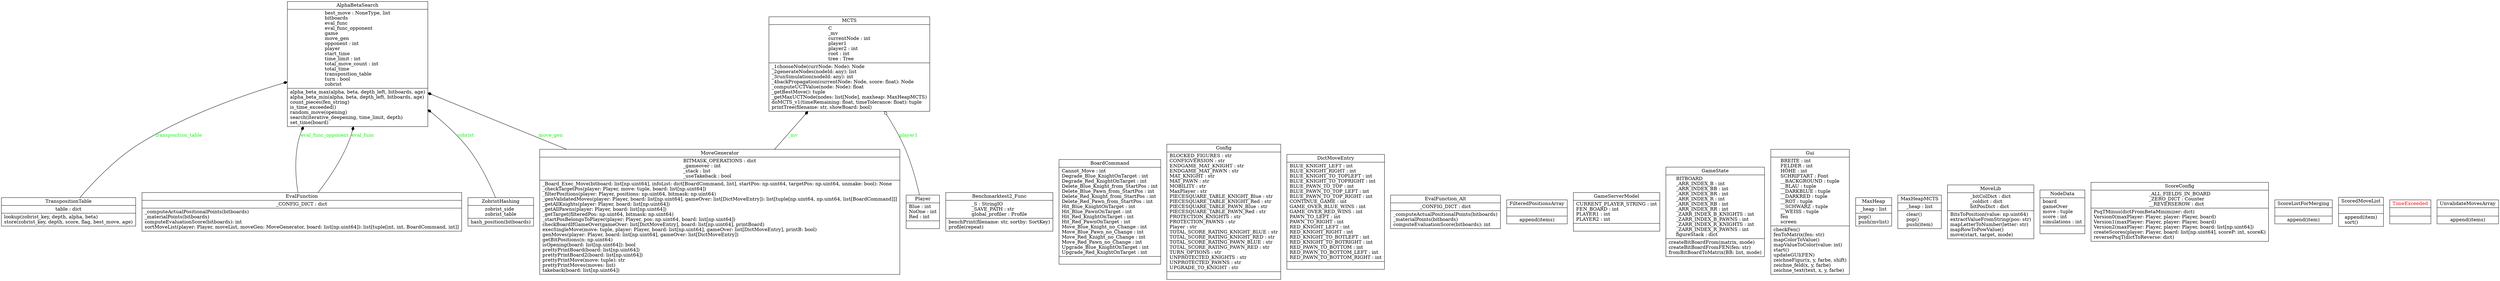 digraph "classes" {
rankdir=BT
charset="utf-8"
"src.alpha_beta_Kopie.AlphaBetaSearch" [color="black", fontcolor="black", label=<{AlphaBetaSearch|best_move : NoneType, list<br ALIGN="LEFT"/>bitboards<br ALIGN="LEFT"/>eval_func<br ALIGN="LEFT"/>eval_func_opponent<br ALIGN="LEFT"/>game<br ALIGN="LEFT"/>move_gen<br ALIGN="LEFT"/>opponent : int<br ALIGN="LEFT"/>player<br ALIGN="LEFT"/>start_time<br ALIGN="LEFT"/>time_limit : int<br ALIGN="LEFT"/>total_move_count : int<br ALIGN="LEFT"/>total_time<br ALIGN="LEFT"/>transposition_table<br ALIGN="LEFT"/>turn : bool<br ALIGN="LEFT"/>zobrist<br ALIGN="LEFT"/>|alpha_beta_max(alpha, beta, depth_left, bitboards, age)<br ALIGN="LEFT"/>alpha_beta_min(alpha, beta, depth_left, bitboards, age)<br ALIGN="LEFT"/>count_pieces(fen_string)<br ALIGN="LEFT"/>is_time_exceeded()<br ALIGN="LEFT"/>random_move(opening)<br ALIGN="LEFT"/>search(iterative_deepening, time_limit, depth)<br ALIGN="LEFT"/>set_time(board)<br ALIGN="LEFT"/>}>, shape="record", style="solid"];
"src.Benchmarktest2_func.Benchmarktest2_Func" [color="black", fontcolor="black", label=<{Benchmarktest2_Func|_S : StringIO<br ALIGN="LEFT"/>_SAVE_PATH : str<br ALIGN="LEFT"/>global_profiler : Profile<br ALIGN="LEFT"/>|benchPrint(filename: str, sortby: SortKey)<br ALIGN="LEFT"/>profile(repeat)<br ALIGN="LEFT"/>}>, shape="record", style="solid"];
"src.model.BoardCommand" [color="black", fontcolor="black", label=<{BoardCommand|Cannot_Move : int<br ALIGN="LEFT"/>Degrade_Blue_KnightOnTarget : int<br ALIGN="LEFT"/>Degrade_Red_KnightOnTarget : int<br ALIGN="LEFT"/>Delete_Blue_Knight_from_StartPos : int<br ALIGN="LEFT"/>Delete_Blue_Pawn_from_StartPos : int<br ALIGN="LEFT"/>Delete_Red_Knight_from_StartPos : int<br ALIGN="LEFT"/>Delete_Red_Pawn_from_StartPos : int<br ALIGN="LEFT"/>Hit_Blue_KnightOnTarget : int<br ALIGN="LEFT"/>Hit_Blue_PawnOnTarget : int<br ALIGN="LEFT"/>Hit_Red_KnightOnTarget : int<br ALIGN="LEFT"/>Hit_Red_PawnOnTarget : int<br ALIGN="LEFT"/>Move_Blue_Knight_no_Change : int<br ALIGN="LEFT"/>Move_Blue_Pawn_no_Change : int<br ALIGN="LEFT"/>Move_Red_Knight_no_Change : int<br ALIGN="LEFT"/>Move_Red_Pawn_no_Change : int<br ALIGN="LEFT"/>Upgrade_Blue_KnightOnTarget : int<br ALIGN="LEFT"/>Upgrade_Red_KnightOnTarget : int<br ALIGN="LEFT"/>|}>, shape="record", style="solid"];
"src.model.Config" [color="black", fontcolor="black", label=<{Config|BLOCKED_FIGURES : str<br ALIGN="LEFT"/>CONFIGVERSION : str<br ALIGN="LEFT"/>ENDGAME_MAT_KNIGHT : str<br ALIGN="LEFT"/>ENDGAME_MAT_PAWN : str<br ALIGN="LEFT"/>MAT_KNIGHT : str<br ALIGN="LEFT"/>MAT_PAWN : str<br ALIGN="LEFT"/>MOBILITY : str<br ALIGN="LEFT"/>MaxPlayer : str<br ALIGN="LEFT"/>PIECESQUARE_TABLE_KNIGHT_Blue : str<br ALIGN="LEFT"/>PIECESQUARE_TABLE_KNIGHT_Red : str<br ALIGN="LEFT"/>PIECESQUARE_TABLE_PAWN_Blue : str<br ALIGN="LEFT"/>PIECESQUARE_TABLE_PAWN_Red : str<br ALIGN="LEFT"/>PROTECTION_KNIGHTS : str<br ALIGN="LEFT"/>PROTECTION_PAWNS : str<br ALIGN="LEFT"/>Player : str<br ALIGN="LEFT"/>TOTAL_SCORE_RATING_KNIGHT_BLUE : str<br ALIGN="LEFT"/>TOTAL_SCORE_RATING_KNIGHT_RED : str<br ALIGN="LEFT"/>TOTAL_SCORE_RATING_PAWN_BLUE : str<br ALIGN="LEFT"/>TOTAL_SCORE_RATING_PAWN_RED : str<br ALIGN="LEFT"/>TURN_OPTIONS : str<br ALIGN="LEFT"/>UNPROTECTED_KNIGHTS : str<br ALIGN="LEFT"/>UNPROTECTED_PAWNS : str<br ALIGN="LEFT"/>UPGRADE_TO_KNIGHT : str<br ALIGN="LEFT"/>|}>, shape="record", style="solid"];
"src.model.DictMoveEntry" [color="black", fontcolor="black", label=<{DictMoveEntry|BLUE_KNIGHT_LEFT : int<br ALIGN="LEFT"/>BLUE_KNIGHT_RIGHT : int<br ALIGN="LEFT"/>BLUE_KNIGHT_TO_TOPLEFT : int<br ALIGN="LEFT"/>BLUE_KNIGHT_TO_TOPRIGHT : int<br ALIGN="LEFT"/>BLUE_PAWN_TO_TOP : int<br ALIGN="LEFT"/>BLUE_PAWN_TO_TOP_LEFT : int<br ALIGN="LEFT"/>BLUE_PAWN_TO_TOP_RIGHT : int<br ALIGN="LEFT"/>CONTINUE_GAME : int<br ALIGN="LEFT"/>GAME_OVER_BLUE_WINS : int<br ALIGN="LEFT"/>GAME_OVER_RED_WINS : int<br ALIGN="LEFT"/>PAWN_TO_LEFT : int<br ALIGN="LEFT"/>PAWN_TO_RIGHT : int<br ALIGN="LEFT"/>RED_KNIGHT_LEFT : int<br ALIGN="LEFT"/>RED_KNIGHT_RIGHT : int<br ALIGN="LEFT"/>RED_KNIGHT_TO_BOTLEFT : int<br ALIGN="LEFT"/>RED_KNIGHT_TO_BOTRIGHT : int<br ALIGN="LEFT"/>RED_PAWN_TO_BOTTOM : int<br ALIGN="LEFT"/>RED_PAWN_TO_BOTTOM_LEFT : int<br ALIGN="LEFT"/>RED_PAWN_TO_BOTTOM_RIGHT : int<br ALIGN="LEFT"/>|}>, shape="record", style="solid"];
"src.alt_eval.EvalFunction" [color="black", fontcolor="black", label=<{EvalFunction|_CONFIG_DICT : dict<br ALIGN="LEFT"/>|_computeActualPositionalPoints(bitboards)<br ALIGN="LEFT"/>_materialPoints(bitboards)<br ALIGN="LEFT"/>computeEvaluationScore(bitboards): int<br ALIGN="LEFT"/>sortMoveList(player: Player, moveList, moveGen: MoveGenerator, board: list[np.uint64]): list[tuple[int, int, BoardCommand, int]]<br ALIGN="LEFT"/>}>, shape="record", style="solid"];
"src.alt_eval.EvalFunction_Alt" [color="black", fontcolor="black", label=<{EvalFunction_Alt|_CONFIG_DICT : dict<br ALIGN="LEFT"/>|_computeActualPositionalPoints(bitboards)<br ALIGN="LEFT"/>_materialPoints(bitboards)<br ALIGN="LEFT"/>computeEvaluationScore(bitboards): int<br ALIGN="LEFT"/>}>, shape="record", style="solid"];
"src.model.FilteredPositionsArray" [color="black", fontcolor="black", label=<{FilteredPositionsArray|<br ALIGN="LEFT"/>|append(items)<br ALIGN="LEFT"/>}>, shape="record", style="solid"];
"src.model.GameServerModel" [color="black", fontcolor="black", label=<{GameServerModel|CURRENT_PLAYER_STRING : int<br ALIGN="LEFT"/>FEN_BOARD : int<br ALIGN="LEFT"/>PLAYER1 : int<br ALIGN="LEFT"/>PLAYER2 : int<br ALIGN="LEFT"/>|}>, shape="record", style="solid"];
"src.gamestate.GameState" [color="black", fontcolor="black", label=<{GameState|BITBOARD<br ALIGN="LEFT"/>_ARR_INDEX_B : int<br ALIGN="LEFT"/>_ARR_INDEX_BB : int<br ALIGN="LEFT"/>_ARR_INDEX_BR : int<br ALIGN="LEFT"/>_ARR_INDEX_R : int<br ALIGN="LEFT"/>_ARR_INDEX_RB : int<br ALIGN="LEFT"/>_ARR_INDEX_RR : int<br ALIGN="LEFT"/>_ZARR_INDEX_B_KNIGHTS : int<br ALIGN="LEFT"/>_ZARR_INDEX_B_PAWNS : int<br ALIGN="LEFT"/>_ZARR_INDEX_R_KNIGHTS : int<br ALIGN="LEFT"/>_ZARR_INDEX_R_PAWNS : int<br ALIGN="LEFT"/>figureStack : dict<br ALIGN="LEFT"/>|createBitBoardFrom(matrix, mode)<br ALIGN="LEFT"/>createBitBoardFromFEN(fen: str)<br ALIGN="LEFT"/>fromBitBoardToMatrix(BB: list, mode)<br ALIGN="LEFT"/>}>, shape="record", style="solid"];
"src.gui.Gui" [color="black", fontcolor="black", label=<{Gui|BREITE : int<br ALIGN="LEFT"/>FELDER : int<br ALIGN="LEFT"/>HÖHE : int<br ALIGN="LEFT"/>SCHRIFTART : Font<br ALIGN="LEFT"/>__BACKGROUND : tuple<br ALIGN="LEFT"/>__BLAU : tuple<br ALIGN="LEFT"/>__DARKBLUE : tuple<br ALIGN="LEFT"/>__DARKRED : tuple<br ALIGN="LEFT"/>__ROT : tuple<br ALIGN="LEFT"/>__SCHWARZ : tuple<br ALIGN="LEFT"/>__WEISS : tuple<br ALIGN="LEFT"/>fen<br ALIGN="LEFT"/>screen<br ALIGN="LEFT"/>|checkFen()<br ALIGN="LEFT"/>fenToMatrix(fen: str)<br ALIGN="LEFT"/>mapColorToValue()<br ALIGN="LEFT"/>mapValueToColor(value: int)<br ALIGN="LEFT"/>start()<br ALIGN="LEFT"/>updateGUI(FEN)<br ALIGN="LEFT"/>zeichneFigur(x, y, farbe, shift)<br ALIGN="LEFT"/>zeichne_feld(x, y, farbe)<br ALIGN="LEFT"/>zeichne_text(text, x, y, farbe)<br ALIGN="LEFT"/>}>, shape="record", style="solid"];
"src.mcts_uct.MCTS" [color="black", fontcolor="black", label=<{MCTS|C<br ALIGN="LEFT"/>_mv<br ALIGN="LEFT"/>currentNode : int<br ALIGN="LEFT"/>player1<br ALIGN="LEFT"/>player2 : int<br ALIGN="LEFT"/>root : int<br ALIGN="LEFT"/>tree : Tree<br ALIGN="LEFT"/>|_1chooseNode(currNode: Node): Node<br ALIGN="LEFT"/>_2generateNodes(nodeId: any): list<br ALIGN="LEFT"/>_3runSimulation(nodeId: any): int<br ALIGN="LEFT"/>_4backPropagation(currentNode: Node, score: float): Node<br ALIGN="LEFT"/>_computeUCTValue(node: Node): float<br ALIGN="LEFT"/>_getBestMove(): tuple<br ALIGN="LEFT"/>_getMaxUCTNode(nodes: list[Node], maxheap: MaxHeapMCTS)<br ALIGN="LEFT"/>doMCTS_v1(timeRemaining: float, timeTolerance: float): tuple<br ALIGN="LEFT"/>printTree(filename: str, showBoard: bool)<br ALIGN="LEFT"/>}>, shape="record", style="solid"];
"src.model.MaxHeap" [color="black", fontcolor="black", label=<{MaxHeap|_heap : list<br ALIGN="LEFT"/>|pop()<br ALIGN="LEFT"/>push(mvlist)<br ALIGN="LEFT"/>}>, shape="record", style="solid"];
"src.model.MaxHeapMCTS" [color="black", fontcolor="black", label=<{MaxHeapMCTS|_heap : list<br ALIGN="LEFT"/>|clear()<br ALIGN="LEFT"/>pop()<br ALIGN="LEFT"/>push(item)<br ALIGN="LEFT"/>}>, shape="record", style="solid"];
"src.moveGenerator_sicher.MoveGenerator" [color="black", fontcolor="black", label=<{MoveGenerator|BITMASK_OPERATIONS : dict<br ALIGN="LEFT"/>_gameover : int<br ALIGN="LEFT"/>_stack : list<br ALIGN="LEFT"/>_useTakeback : bool<br ALIGN="LEFT"/>|_Board_Exec_Move(bitboard: list[np.uint64], infoList: dict[BoardCommand, list], startPos: np.uint64, targetPos: np.uint64, unmake: bool): None<br ALIGN="LEFT"/>_checkTargetPos(player: Player, move: tuple, board: list[np.uint64])<br ALIGN="LEFT"/>_filterPositions(player: Player, positions: np.uint64, bitmask: np.uint64)<br ALIGN="LEFT"/>_genValidatedMoves(player: Player, board: list[np.uint64], gameOver: list[DictMoveEntry]): list[tuple[np.uint64, np.uint64, list[BoardCommand]]]<br ALIGN="LEFT"/>_getAllKnights(player: Player, board: list[np.uint64])<br ALIGN="LEFT"/>_getAllPawns(player: Player, board: list[np.uint64])<br ALIGN="LEFT"/>_getTarget(filteredPos: np.uint64, bitmask: np.uint64)<br ALIGN="LEFT"/>_startPosBelongsToPlayer(player: Player, pos: np.uint64, board: list[np.uint64])<br ALIGN="LEFT"/>checkBoardIfGameOver(gameOver: list[DictMoveEntry], board: list[np.uint64], printBoard)<br ALIGN="LEFT"/>execSingleMove(move: tuple, player: Player, board: list[np.uint64], gameOver: list[DictMoveEntry], printB: bool)<br ALIGN="LEFT"/>genMoves(player: Player, board: list[np.uint64], gameOver: list[DictMoveEntry])<br ALIGN="LEFT"/>getBitPositions(n: np.uint64)<br ALIGN="LEFT"/>isOpening(board: list[np.uint64]): bool<br ALIGN="LEFT"/>prettyPrintBoard(board: list[np.uint64])<br ALIGN="LEFT"/>prettyPrintBoard2(board: list[np.uint64])<br ALIGN="LEFT"/>prettyPrintMove(move: tuple): str<br ALIGN="LEFT"/>prettyPrintMoves(moves: list)<br ALIGN="LEFT"/>takeback(board: list[np.uint64])<br ALIGN="LEFT"/>}>, shape="record", style="solid"];
"src.moveLib.MoveLib" [color="black", fontcolor="black", label=<{MoveLib|_bitColDict : dict<br ALIGN="LEFT"/>_coldict : dict<br ALIGN="LEFT"/>bitPosDict : dict<br ALIGN="LEFT"/>|BitsToPosition(value: np.uint64)<br ALIGN="LEFT"/>extractValueFromString(pos: str)<br ALIGN="LEFT"/>mapLetterToNumber(letter: str)<br ALIGN="LEFT"/>mapRowToPowValue()<br ALIGN="LEFT"/>move(start, target, mode)<br ALIGN="LEFT"/>}>, shape="record", style="solid"];
"src.mcts_uct.NodeData" [color="black", fontcolor="black", label=<{NodeData|board<br ALIGN="LEFT"/>gameOver<br ALIGN="LEFT"/>move : tuple<br ALIGN="LEFT"/>score : int<br ALIGN="LEFT"/>simulations : int<br ALIGN="LEFT"/>|}>, shape="record", style="solid"];
"src.model.Player" [color="black", fontcolor="black", label=<{Player|Blue : int<br ALIGN="LEFT"/>NoOne : int<br ALIGN="LEFT"/>Red : int<br ALIGN="LEFT"/>|}>, shape="record", style="solid"];
"src.scoreConfig_evalFunc.ScoreConfig" [color="black", fontcolor="black", label=<{ScoreConfig|_ALL_FIELDS_IN_BOARD<br ALIGN="LEFT"/>_ZERO_DICT : Counter<br ALIGN="LEFT"/>__REVERSEROW : dict<br ALIGN="LEFT"/>|PsqTMinus(dictFromBetaMinimizer: dict)<br ALIGN="LEFT"/>Version0(maxPlayer: Player, player: Player, board)<br ALIGN="LEFT"/>Version1(maxPlayer: Player, player: Player, board)<br ALIGN="LEFT"/>Version2(maxPlayer: Player, player: Player, board: list[np.uint64])<br ALIGN="LEFT"/>createScores(player: Player, board: list[np.uint64], scoreP: int, scoreK)<br ALIGN="LEFT"/>reversePsqT(dictToReverse: dict)<br ALIGN="LEFT"/>}>, shape="record", style="solid"];
"src.model.ScoreListForMerging" [color="black", fontcolor="black", label=<{ScoreListForMerging|<br ALIGN="LEFT"/>|append(item)<br ALIGN="LEFT"/>}>, shape="record", style="solid"];
"src.model.ScoredMoveList" [color="black", fontcolor="black", label=<{ScoredMoveList|<br ALIGN="LEFT"/>|append(item)<br ALIGN="LEFT"/>sort()<br ALIGN="LEFT"/>}>, shape="record", style="solid"];
"src.alpha_beta_Kopie.TimeExceeded" [color="black", fontcolor="red", label=<{TimeExceeded|<br ALIGN="LEFT"/>|}>, shape="record", style="solid"];
"src.alpha_beta_Kopie.TranspositionTable" [color="black", fontcolor="black", label=<{TranspositionTable|table : dict<br ALIGN="LEFT"/>|lookup(zobrist_key, depth, alpha, beta)<br ALIGN="LEFT"/>store(zobrist_key, depth, score, flag, best_move, age)<br ALIGN="LEFT"/>}>, shape="record", style="solid"];
"src.model.UnvalidateMovesArray" [color="black", fontcolor="black", label=<{UnvalidateMovesArray|<br ALIGN="LEFT"/>|append(items)<br ALIGN="LEFT"/>}>, shape="record", style="solid"];
"src.alpha_beta_Kopie.ZobristHashing" [color="black", fontcolor="black", label=<{ZobristHashing|zobrist_side<br ALIGN="LEFT"/>zobrist_table<br ALIGN="LEFT"/>|hash_position(bitboards)<br ALIGN="LEFT"/>}>, shape="record", style="solid"];
"src.alpha_beta_Kopie.TranspositionTable" -> "src.alpha_beta_Kopie.AlphaBetaSearch" [arrowhead="diamond", arrowtail="none", fontcolor="green", label="transposition_table", style="solid"];
"src.alpha_beta_Kopie.ZobristHashing" -> "src.alpha_beta_Kopie.AlphaBetaSearch" [arrowhead="diamond", arrowtail="none", fontcolor="green", label="zobrist", style="solid"];
"src.alt_eval.EvalFunction" -> "src.alpha_beta_Kopie.AlphaBetaSearch" [arrowhead="diamond", arrowtail="none", fontcolor="green", label="eval_func", style="solid"];
"src.alt_eval.EvalFunction" -> "src.alpha_beta_Kopie.AlphaBetaSearch" [arrowhead="diamond", arrowtail="none", fontcolor="green", label="eval_func_opponent", style="solid"];
"src.moveGenerator_sicher.MoveGenerator" -> "src.alpha_beta_Kopie.AlphaBetaSearch" [arrowhead="diamond", arrowtail="none", fontcolor="green", label="move_gen", style="solid"];
"src.moveGenerator_sicher.MoveGenerator" -> "src.mcts_uct.MCTS" [arrowhead="diamond", arrowtail="none", fontcolor="green", label="_mv", style="solid"];
"src.model.Player" -> "src.mcts_uct.MCTS" [arrowhead="odiamond", arrowtail="none", fontcolor="green", label="player1", style="solid"];
}

